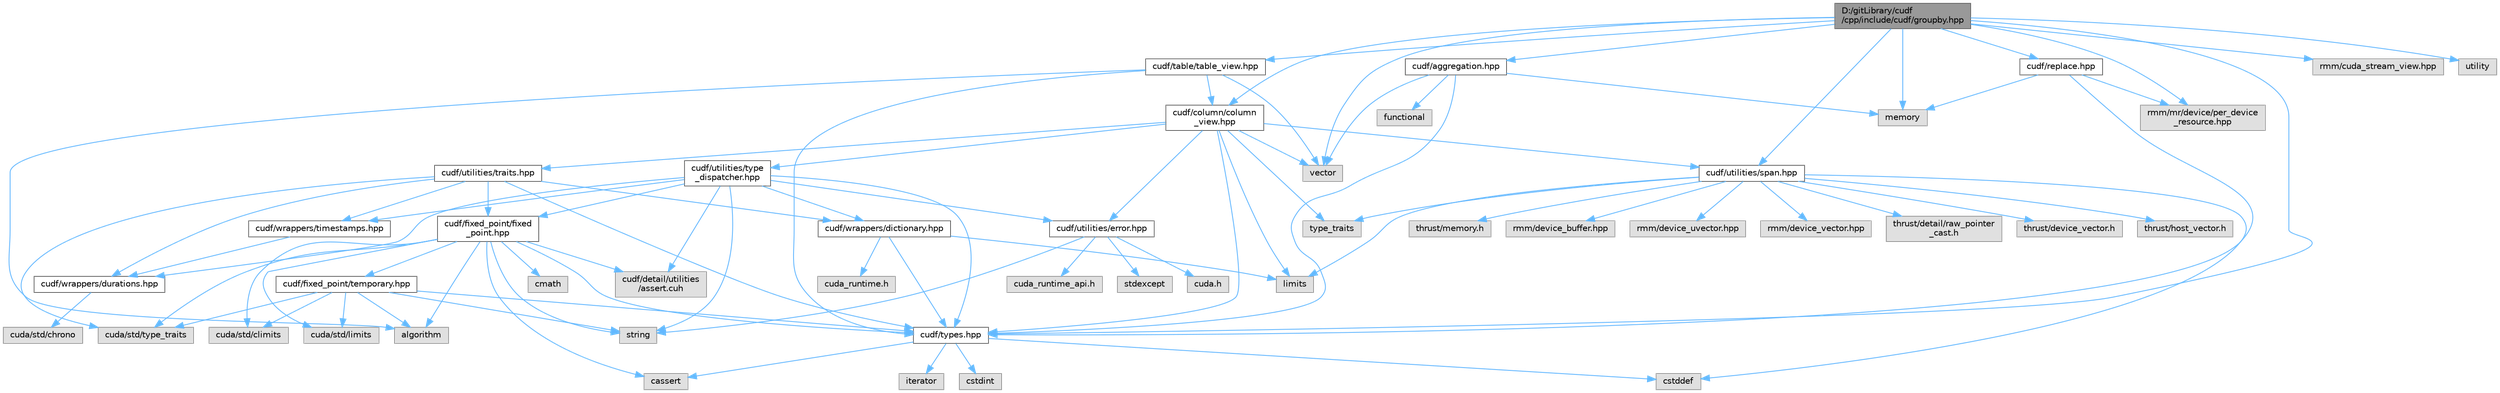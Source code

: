 digraph "D:/gitLibrary/cudf/cpp/include/cudf/groupby.hpp"
{
 // LATEX_PDF_SIZE
  bgcolor="transparent";
  edge [fontname=Helvetica,fontsize=10,labelfontname=Helvetica,labelfontsize=10];
  node [fontname=Helvetica,fontsize=10,shape=box,height=0.2,width=0.4];
  Node1 [id="Node000001",label="D:/gitLibrary/cudf\l/cpp/include/cudf/groupby.hpp",height=0.2,width=0.4,color="gray40", fillcolor="grey60", style="filled", fontcolor="black",tooltip=" "];
  Node1 -> Node2 [id="edge1_Node000001_Node000002",color="steelblue1",style="solid",tooltip=" "];
  Node2 [id="Node000002",label="cudf/aggregation.hpp",height=0.2,width=0.4,color="grey40", fillcolor="white", style="filled",URL="$aggregation_8hpp.html",tooltip="Representation for specifying desired aggregations from aggregation-based APIs, e...."];
  Node2 -> Node3 [id="edge2_Node000002_Node000003",color="steelblue1",style="solid",tooltip=" "];
  Node3 [id="Node000003",label="cudf/types.hpp",height=0.2,width=0.4,color="grey40", fillcolor="white", style="filled",URL="$types_8hpp.html",tooltip="Type declarations for libcudf."];
  Node3 -> Node4 [id="edge3_Node000003_Node000004",color="steelblue1",style="solid",tooltip=" "];
  Node4 [id="Node000004",label="cassert",height=0.2,width=0.4,color="grey60", fillcolor="#E0E0E0", style="filled",tooltip=" "];
  Node3 -> Node5 [id="edge4_Node000003_Node000005",color="steelblue1",style="solid",tooltip=" "];
  Node5 [id="Node000005",label="cstddef",height=0.2,width=0.4,color="grey60", fillcolor="#E0E0E0", style="filled",tooltip=" "];
  Node3 -> Node6 [id="edge5_Node000003_Node000006",color="steelblue1",style="solid",tooltip=" "];
  Node6 [id="Node000006",label="cstdint",height=0.2,width=0.4,color="grey60", fillcolor="#E0E0E0", style="filled",tooltip=" "];
  Node3 -> Node7 [id="edge6_Node000003_Node000007",color="steelblue1",style="solid",tooltip=" "];
  Node7 [id="Node000007",label="iterator",height=0.2,width=0.4,color="grey60", fillcolor="#E0E0E0", style="filled",tooltip=" "];
  Node2 -> Node8 [id="edge7_Node000002_Node000008",color="steelblue1",style="solid",tooltip=" "];
  Node8 [id="Node000008",label="functional",height=0.2,width=0.4,color="grey60", fillcolor="#E0E0E0", style="filled",tooltip=" "];
  Node2 -> Node9 [id="edge8_Node000002_Node000009",color="steelblue1",style="solid",tooltip=" "];
  Node9 [id="Node000009",label="memory",height=0.2,width=0.4,color="grey60", fillcolor="#E0E0E0", style="filled",tooltip=" "];
  Node2 -> Node10 [id="edge9_Node000002_Node000010",color="steelblue1",style="solid",tooltip=" "];
  Node10 [id="Node000010",label="vector",height=0.2,width=0.4,color="grey60", fillcolor="#E0E0E0", style="filled",tooltip=" "];
  Node1 -> Node11 [id="edge10_Node000001_Node000011",color="steelblue1",style="solid",tooltip=" "];
  Node11 [id="Node000011",label="cudf/column/column\l_view.hpp",height=0.2,width=0.4,color="grey40", fillcolor="white", style="filled",URL="$column__view_8hpp.html",tooltip="column view class definitions"];
  Node11 -> Node3 [id="edge11_Node000011_Node000003",color="steelblue1",style="solid",tooltip=" "];
  Node11 -> Node12 [id="edge12_Node000011_Node000012",color="steelblue1",style="solid",tooltip=" "];
  Node12 [id="Node000012",label="cudf/utilities/error.hpp",height=0.2,width=0.4,color="grey40", fillcolor="white", style="filled",URL="$error_8hpp.html",tooltip=" "];
  Node12 -> Node13 [id="edge13_Node000012_Node000013",color="steelblue1",style="solid",tooltip=" "];
  Node13 [id="Node000013",label="cuda.h",height=0.2,width=0.4,color="grey60", fillcolor="#E0E0E0", style="filled",tooltip=" "];
  Node12 -> Node14 [id="edge14_Node000012_Node000014",color="steelblue1",style="solid",tooltip=" "];
  Node14 [id="Node000014",label="cuda_runtime_api.h",height=0.2,width=0.4,color="grey60", fillcolor="#E0E0E0", style="filled",tooltip=" "];
  Node12 -> Node15 [id="edge15_Node000012_Node000015",color="steelblue1",style="solid",tooltip=" "];
  Node15 [id="Node000015",label="stdexcept",height=0.2,width=0.4,color="grey60", fillcolor="#E0E0E0", style="filled",tooltip=" "];
  Node12 -> Node16 [id="edge16_Node000012_Node000016",color="steelblue1",style="solid",tooltip=" "];
  Node16 [id="Node000016",label="string",height=0.2,width=0.4,color="grey60", fillcolor="#E0E0E0", style="filled",tooltip=" "];
  Node11 -> Node17 [id="edge17_Node000011_Node000017",color="steelblue1",style="solid",tooltip=" "];
  Node17 [id="Node000017",label="cudf/utilities/span.hpp",height=0.2,width=0.4,color="grey40", fillcolor="white", style="filled",URL="$span_8hpp.html",tooltip=" "];
  Node17 -> Node18 [id="edge18_Node000017_Node000018",color="steelblue1",style="solid",tooltip=" "];
  Node18 [id="Node000018",label="rmm/device_buffer.hpp",height=0.2,width=0.4,color="grey60", fillcolor="#E0E0E0", style="filled",tooltip=" "];
  Node17 -> Node19 [id="edge19_Node000017_Node000019",color="steelblue1",style="solid",tooltip=" "];
  Node19 [id="Node000019",label="rmm/device_uvector.hpp",height=0.2,width=0.4,color="grey60", fillcolor="#E0E0E0", style="filled",tooltip=" "];
  Node17 -> Node20 [id="edge20_Node000017_Node000020",color="steelblue1",style="solid",tooltip=" "];
  Node20 [id="Node000020",label="rmm/device_vector.hpp",height=0.2,width=0.4,color="grey60", fillcolor="#E0E0E0", style="filled",tooltip=" "];
  Node17 -> Node21 [id="edge21_Node000017_Node000021",color="steelblue1",style="solid",tooltip=" "];
  Node21 [id="Node000021",label="thrust/detail/raw_pointer\l_cast.h",height=0.2,width=0.4,color="grey60", fillcolor="#E0E0E0", style="filled",tooltip=" "];
  Node17 -> Node22 [id="edge22_Node000017_Node000022",color="steelblue1",style="solid",tooltip=" "];
  Node22 [id="Node000022",label="thrust/device_vector.h",height=0.2,width=0.4,color="grey60", fillcolor="#E0E0E0", style="filled",tooltip=" "];
  Node17 -> Node23 [id="edge23_Node000017_Node000023",color="steelblue1",style="solid",tooltip=" "];
  Node23 [id="Node000023",label="thrust/host_vector.h",height=0.2,width=0.4,color="grey60", fillcolor="#E0E0E0", style="filled",tooltip=" "];
  Node17 -> Node24 [id="edge24_Node000017_Node000024",color="steelblue1",style="solid",tooltip=" "];
  Node24 [id="Node000024",label="thrust/memory.h",height=0.2,width=0.4,color="grey60", fillcolor="#E0E0E0", style="filled",tooltip=" "];
  Node17 -> Node5 [id="edge25_Node000017_Node000005",color="steelblue1",style="solid",tooltip=" "];
  Node17 -> Node25 [id="edge26_Node000017_Node000025",color="steelblue1",style="solid",tooltip=" "];
  Node25 [id="Node000025",label="limits",height=0.2,width=0.4,color="grey60", fillcolor="#E0E0E0", style="filled",tooltip=" "];
  Node17 -> Node26 [id="edge27_Node000017_Node000026",color="steelblue1",style="solid",tooltip=" "];
  Node26 [id="Node000026",label="type_traits",height=0.2,width=0.4,color="grey60", fillcolor="#E0E0E0", style="filled",tooltip=" "];
  Node11 -> Node27 [id="edge28_Node000011_Node000027",color="steelblue1",style="solid",tooltip=" "];
  Node27 [id="Node000027",label="cudf/utilities/traits.hpp",height=0.2,width=0.4,color="grey40", fillcolor="white", style="filled",URL="$traits_8hpp.html",tooltip=" "];
  Node27 -> Node28 [id="edge29_Node000027_Node000028",color="steelblue1",style="solid",tooltip=" "];
  Node28 [id="Node000028",label="cudf/fixed_point/fixed\l_point.hpp",height=0.2,width=0.4,color="grey40", fillcolor="white", style="filled",URL="$fixed__point_8hpp.html",tooltip="Class definition for fixed point data type"];
  Node28 -> Node29 [id="edge30_Node000028_Node000029",color="steelblue1",style="solid",tooltip=" "];
  Node29 [id="Node000029",label="cudf/detail/utilities\l/assert.cuh",height=0.2,width=0.4,color="grey60", fillcolor="#E0E0E0", style="filled",tooltip=" "];
  Node28 -> Node30 [id="edge31_Node000028_Node000030",color="steelblue1",style="solid",tooltip=" "];
  Node30 [id="Node000030",label="cudf/fixed_point/temporary.hpp",height=0.2,width=0.4,color="grey40", fillcolor="white", style="filled",URL="$temporary_8hpp.html",tooltip=" "];
  Node30 -> Node3 [id="edge32_Node000030_Node000003",color="steelblue1",style="solid",tooltip=" "];
  Node30 -> Node31 [id="edge33_Node000030_Node000031",color="steelblue1",style="solid",tooltip=" "];
  Node31 [id="Node000031",label="cuda/std/climits",height=0.2,width=0.4,color="grey60", fillcolor="#E0E0E0", style="filled",tooltip=" "];
  Node30 -> Node32 [id="edge34_Node000030_Node000032",color="steelblue1",style="solid",tooltip=" "];
  Node32 [id="Node000032",label="cuda/std/limits",height=0.2,width=0.4,color="grey60", fillcolor="#E0E0E0", style="filled",tooltip=" "];
  Node30 -> Node33 [id="edge35_Node000030_Node000033",color="steelblue1",style="solid",tooltip=" "];
  Node33 [id="Node000033",label="cuda/std/type_traits",height=0.2,width=0.4,color="grey60", fillcolor="#E0E0E0", style="filled",tooltip=" "];
  Node30 -> Node34 [id="edge36_Node000030_Node000034",color="steelblue1",style="solid",tooltip=" "];
  Node34 [id="Node000034",label="algorithm",height=0.2,width=0.4,color="grey60", fillcolor="#E0E0E0", style="filled",tooltip=" "];
  Node30 -> Node16 [id="edge37_Node000030_Node000016",color="steelblue1",style="solid",tooltip=" "];
  Node28 -> Node3 [id="edge38_Node000028_Node000003",color="steelblue1",style="solid",tooltip=" "];
  Node28 -> Node31 [id="edge39_Node000028_Node000031",color="steelblue1",style="solid",tooltip=" "];
  Node28 -> Node32 [id="edge40_Node000028_Node000032",color="steelblue1",style="solid",tooltip=" "];
  Node28 -> Node33 [id="edge41_Node000028_Node000033",color="steelblue1",style="solid",tooltip=" "];
  Node28 -> Node34 [id="edge42_Node000028_Node000034",color="steelblue1",style="solid",tooltip=" "];
  Node28 -> Node4 [id="edge43_Node000028_Node000004",color="steelblue1",style="solid",tooltip=" "];
  Node28 -> Node35 [id="edge44_Node000028_Node000035",color="steelblue1",style="solid",tooltip=" "];
  Node35 [id="Node000035",label="cmath",height=0.2,width=0.4,color="grey60", fillcolor="#E0E0E0", style="filled",tooltip=" "];
  Node28 -> Node16 [id="edge45_Node000028_Node000016",color="steelblue1",style="solid",tooltip=" "];
  Node27 -> Node3 [id="edge46_Node000027_Node000003",color="steelblue1",style="solid",tooltip=" "];
  Node27 -> Node36 [id="edge47_Node000027_Node000036",color="steelblue1",style="solid",tooltip=" "];
  Node36 [id="Node000036",label="cudf/wrappers/dictionary.hpp",height=0.2,width=0.4,color="grey40", fillcolor="white", style="filled",URL="$dictionary_8hpp.html",tooltip="Concrete type definition for dictionary columns."];
  Node36 -> Node37 [id="edge48_Node000036_Node000037",color="steelblue1",style="solid",tooltip=" "];
  Node37 [id="Node000037",label="cuda_runtime.h",height=0.2,width=0.4,color="grey60", fillcolor="#E0E0E0", style="filled",tooltip=" "];
  Node36 -> Node3 [id="edge49_Node000036_Node000003",color="steelblue1",style="solid",tooltip=" "];
  Node36 -> Node25 [id="edge50_Node000036_Node000025",color="steelblue1",style="solid",tooltip=" "];
  Node27 -> Node38 [id="edge51_Node000027_Node000038",color="steelblue1",style="solid",tooltip=" "];
  Node38 [id="Node000038",label="cudf/wrappers/durations.hpp",height=0.2,width=0.4,color="grey40", fillcolor="white", style="filled",URL="$durations_8hpp.html",tooltip="Concrete type definitions for int32_t and int64_t durations in varying resolutions."];
  Node38 -> Node39 [id="edge52_Node000038_Node000039",color="steelblue1",style="solid",tooltip=" "];
  Node39 [id="Node000039",label="cuda/std/chrono",height=0.2,width=0.4,color="grey60", fillcolor="#E0E0E0", style="filled",tooltip=" "];
  Node27 -> Node40 [id="edge53_Node000027_Node000040",color="steelblue1",style="solid",tooltip=" "];
  Node40 [id="Node000040",label="cudf/wrappers/timestamps.hpp",height=0.2,width=0.4,color="grey40", fillcolor="white", style="filled",URL="$timestamps_8hpp.html",tooltip="Concrete type definitions for int32_t and int64_t timestamps in varying resolutions as durations sinc..."];
  Node40 -> Node38 [id="edge54_Node000040_Node000038",color="steelblue1",style="solid",tooltip=" "];
  Node27 -> Node33 [id="edge55_Node000027_Node000033",color="steelblue1",style="solid",tooltip=" "];
  Node11 -> Node41 [id="edge56_Node000011_Node000041",color="steelblue1",style="solid",tooltip=" "];
  Node41 [id="Node000041",label="cudf/utilities/type\l_dispatcher.hpp",height=0.2,width=0.4,color="grey40", fillcolor="white", style="filled",URL="$type__dispatcher_8hpp.html",tooltip="Defines the mapping between cudf::type_id runtime type information and concrete C++ types."];
  Node41 -> Node29 [id="edge57_Node000041_Node000029",color="steelblue1",style="solid",tooltip=" "];
  Node41 -> Node28 [id="edge58_Node000041_Node000028",color="steelblue1",style="solid",tooltip=" "];
  Node41 -> Node3 [id="edge59_Node000041_Node000003",color="steelblue1",style="solid",tooltip=" "];
  Node41 -> Node12 [id="edge60_Node000041_Node000012",color="steelblue1",style="solid",tooltip=" "];
  Node41 -> Node36 [id="edge61_Node000041_Node000036",color="steelblue1",style="solid",tooltip=" "];
  Node41 -> Node38 [id="edge62_Node000041_Node000038",color="steelblue1",style="solid",tooltip=" "];
  Node41 -> Node40 [id="edge63_Node000041_Node000040",color="steelblue1",style="solid",tooltip=" "];
  Node41 -> Node16 [id="edge64_Node000041_Node000016",color="steelblue1",style="solid",tooltip=" "];
  Node11 -> Node25 [id="edge65_Node000011_Node000025",color="steelblue1",style="solid",tooltip=" "];
  Node11 -> Node26 [id="edge66_Node000011_Node000026",color="steelblue1",style="solid",tooltip=" "];
  Node11 -> Node10 [id="edge67_Node000011_Node000010",color="steelblue1",style="solid",tooltip=" "];
  Node1 -> Node42 [id="edge68_Node000001_Node000042",color="steelblue1",style="solid",tooltip=" "];
  Node42 [id="Node000042",label="cudf/replace.hpp",height=0.2,width=0.4,color="grey40", fillcolor="white", style="filled",URL="$replace_8hpp.html",tooltip=" "];
  Node42 -> Node3 [id="edge69_Node000042_Node000003",color="steelblue1",style="solid",tooltip=" "];
  Node42 -> Node43 [id="edge70_Node000042_Node000043",color="steelblue1",style="solid",tooltip=" "];
  Node43 [id="Node000043",label="rmm/mr/device/per_device\l_resource.hpp",height=0.2,width=0.4,color="grey60", fillcolor="#E0E0E0", style="filled",tooltip=" "];
  Node42 -> Node9 [id="edge71_Node000042_Node000009",color="steelblue1",style="solid",tooltip=" "];
  Node1 -> Node44 [id="edge72_Node000001_Node000044",color="steelblue1",style="solid",tooltip=" "];
  Node44 [id="Node000044",label="cudf/table/table_view.hpp",height=0.2,width=0.4,color="grey40", fillcolor="white", style="filled",URL="$table__view_8hpp.html",tooltip="Class definitions for (mutable)_table_view"];
  Node44 -> Node11 [id="edge73_Node000044_Node000011",color="steelblue1",style="solid",tooltip=" "];
  Node44 -> Node3 [id="edge74_Node000044_Node000003",color="steelblue1",style="solid",tooltip=" "];
  Node44 -> Node34 [id="edge75_Node000044_Node000034",color="steelblue1",style="solid",tooltip=" "];
  Node44 -> Node10 [id="edge76_Node000044_Node000010",color="steelblue1",style="solid",tooltip=" "];
  Node1 -> Node3 [id="edge77_Node000001_Node000003",color="steelblue1",style="solid",tooltip=" "];
  Node1 -> Node17 [id="edge78_Node000001_Node000017",color="steelblue1",style="solid",tooltip=" "];
  Node1 -> Node45 [id="edge79_Node000001_Node000045",color="steelblue1",style="solid",tooltip=" "];
  Node45 [id="Node000045",label="rmm/cuda_stream_view.hpp",height=0.2,width=0.4,color="grey60", fillcolor="#E0E0E0", style="filled",tooltip=" "];
  Node1 -> Node43 [id="edge80_Node000001_Node000043",color="steelblue1",style="solid",tooltip=" "];
  Node1 -> Node9 [id="edge81_Node000001_Node000009",color="steelblue1",style="solid",tooltip=" "];
  Node1 -> Node46 [id="edge82_Node000001_Node000046",color="steelblue1",style="solid",tooltip=" "];
  Node46 [id="Node000046",label="utility",height=0.2,width=0.4,color="grey60", fillcolor="#E0E0E0", style="filled",tooltip=" "];
  Node1 -> Node10 [id="edge83_Node000001_Node000010",color="steelblue1",style="solid",tooltip=" "];
}
